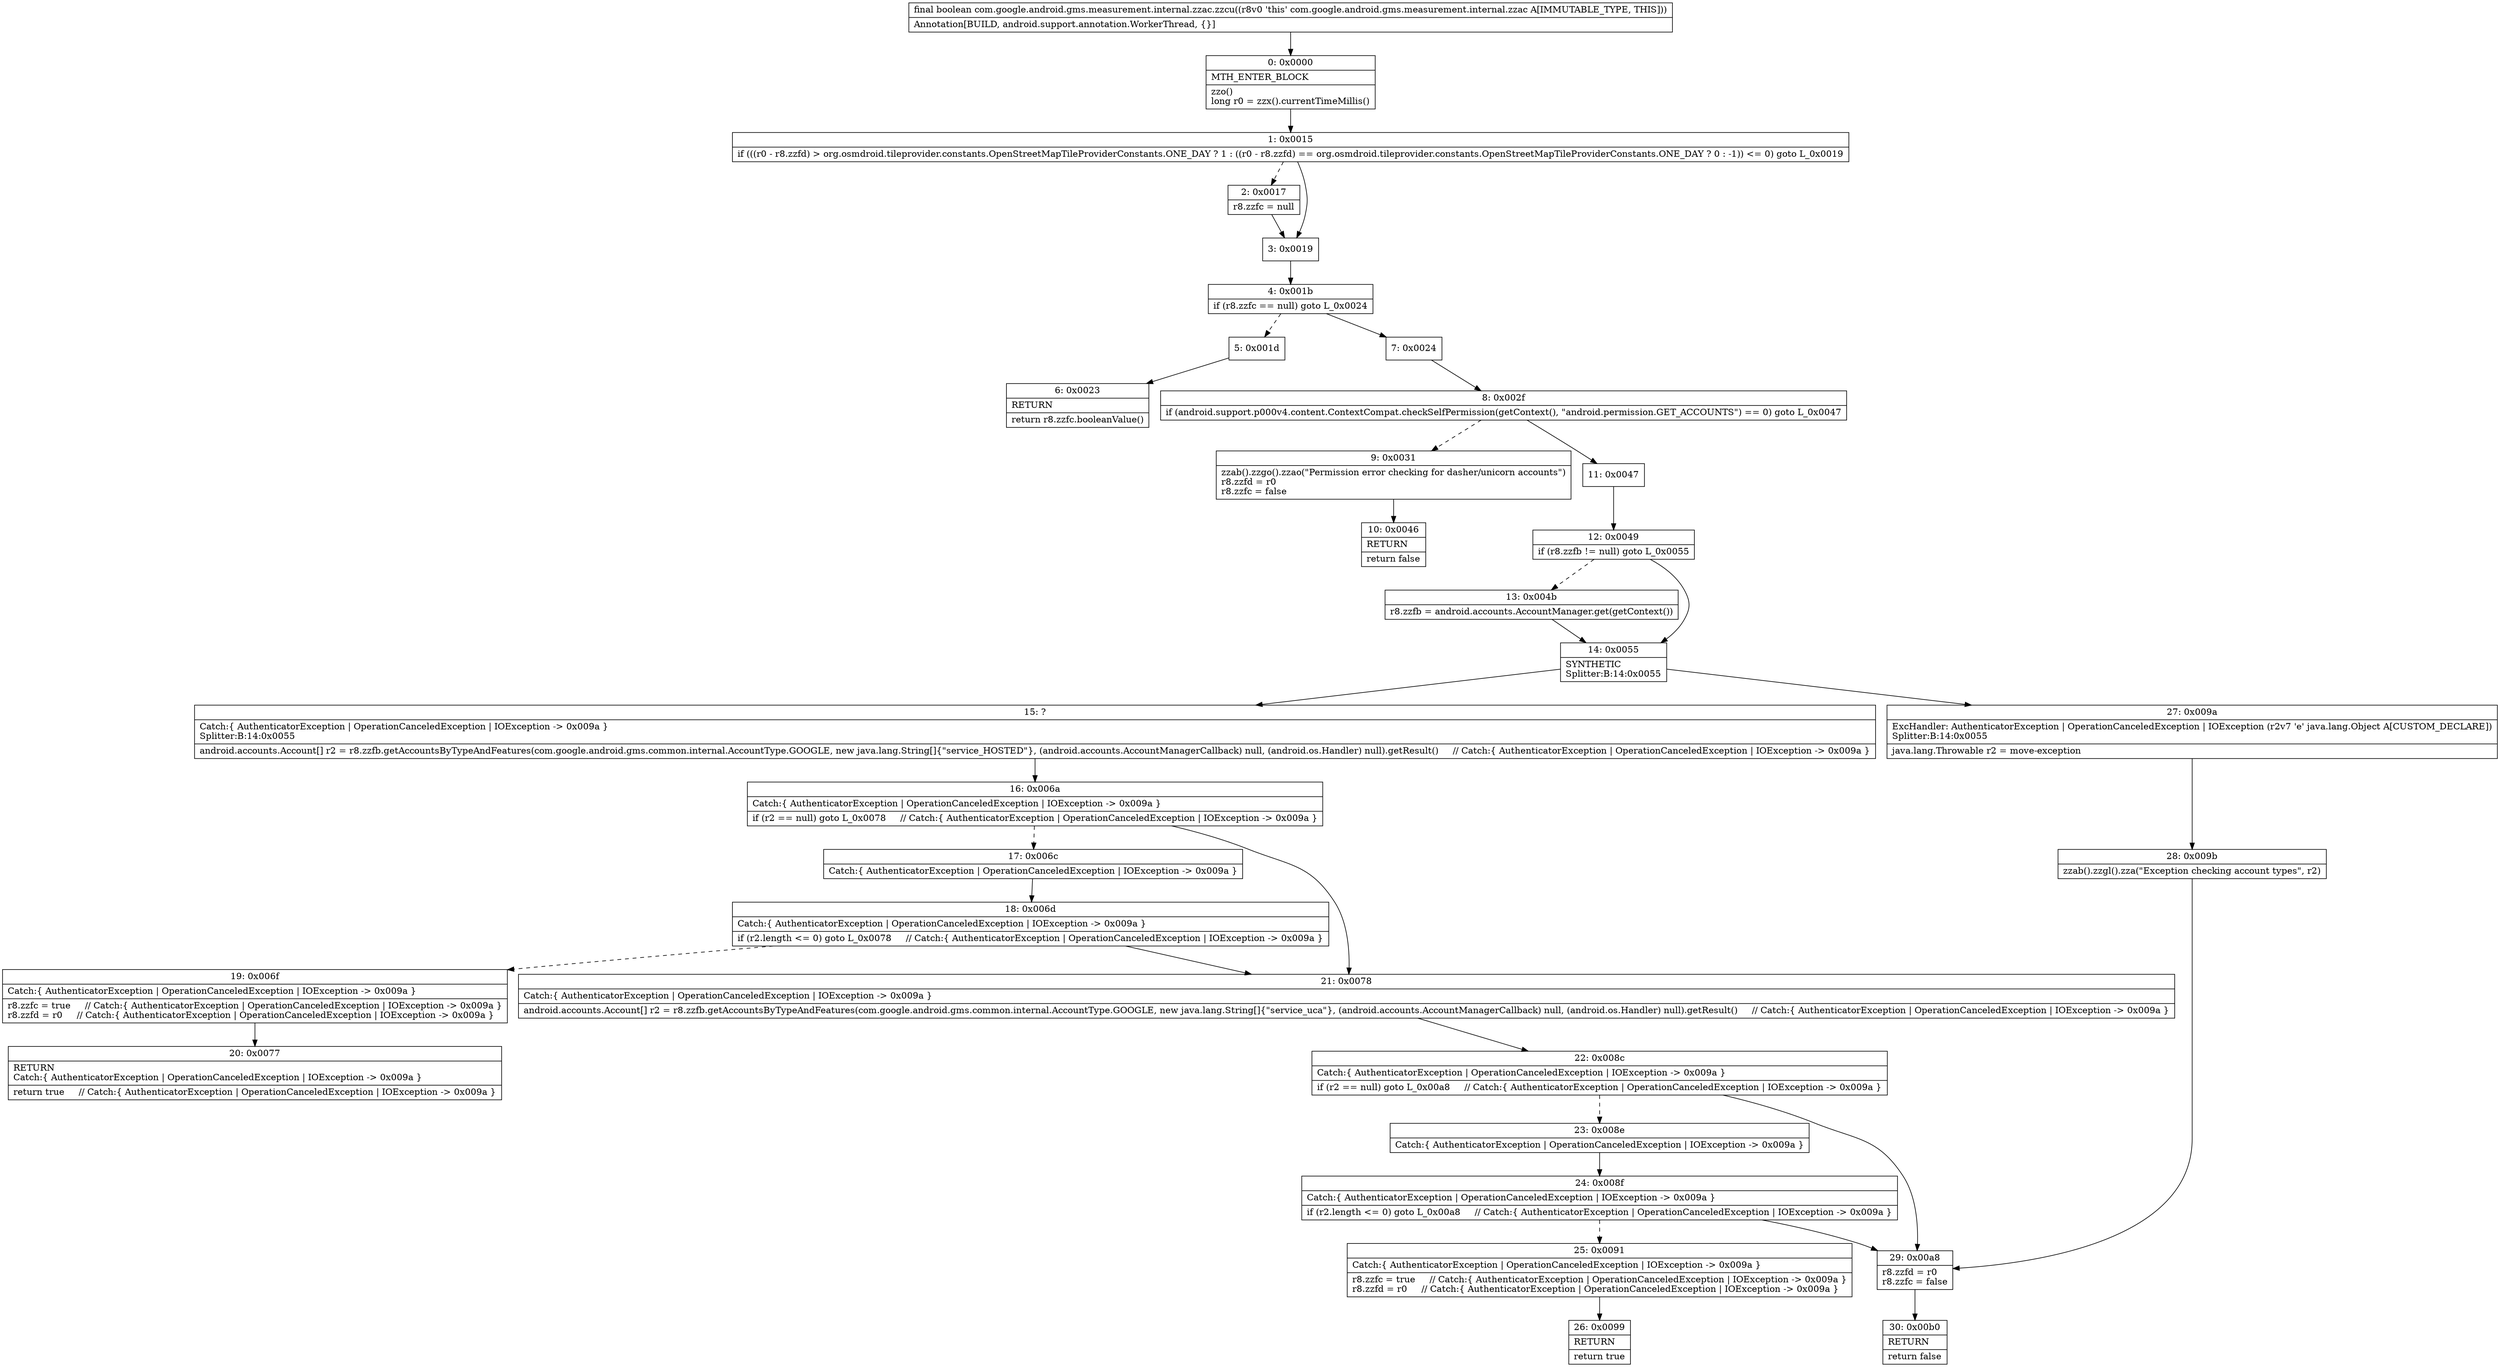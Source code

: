 digraph "CFG forcom.google.android.gms.measurement.internal.zzac.zzcu()Z" {
Node_0 [shape=record,label="{0\:\ 0x0000|MTH_ENTER_BLOCK\l|zzo()\llong r0 = zzx().currentTimeMillis()\l}"];
Node_1 [shape=record,label="{1\:\ 0x0015|if (((r0 \- r8.zzfd) \> org.osmdroid.tileprovider.constants.OpenStreetMapTileProviderConstants.ONE_DAY ? 1 : ((r0 \- r8.zzfd) == org.osmdroid.tileprovider.constants.OpenStreetMapTileProviderConstants.ONE_DAY ? 0 : \-1)) \<= 0) goto L_0x0019\l}"];
Node_2 [shape=record,label="{2\:\ 0x0017|r8.zzfc = null\l}"];
Node_3 [shape=record,label="{3\:\ 0x0019}"];
Node_4 [shape=record,label="{4\:\ 0x001b|if (r8.zzfc == null) goto L_0x0024\l}"];
Node_5 [shape=record,label="{5\:\ 0x001d}"];
Node_6 [shape=record,label="{6\:\ 0x0023|RETURN\l|return r8.zzfc.booleanValue()\l}"];
Node_7 [shape=record,label="{7\:\ 0x0024}"];
Node_8 [shape=record,label="{8\:\ 0x002f|if (android.support.p000v4.content.ContextCompat.checkSelfPermission(getContext(), \"android.permission.GET_ACCOUNTS\") == 0) goto L_0x0047\l}"];
Node_9 [shape=record,label="{9\:\ 0x0031|zzab().zzgo().zzao(\"Permission error checking for dasher\/unicorn accounts\")\lr8.zzfd = r0\lr8.zzfc = false\l}"];
Node_10 [shape=record,label="{10\:\ 0x0046|RETURN\l|return false\l}"];
Node_11 [shape=record,label="{11\:\ 0x0047}"];
Node_12 [shape=record,label="{12\:\ 0x0049|if (r8.zzfb != null) goto L_0x0055\l}"];
Node_13 [shape=record,label="{13\:\ 0x004b|r8.zzfb = android.accounts.AccountManager.get(getContext())\l}"];
Node_14 [shape=record,label="{14\:\ 0x0055|SYNTHETIC\lSplitter:B:14:0x0055\l}"];
Node_15 [shape=record,label="{15\:\ ?|Catch:\{ AuthenticatorException \| OperationCanceledException \| IOException \-\> 0x009a \}\lSplitter:B:14:0x0055\l|android.accounts.Account[] r2 = r8.zzfb.getAccountsByTypeAndFeatures(com.google.android.gms.common.internal.AccountType.GOOGLE, new java.lang.String[]\{\"service_HOSTED\"\}, (android.accounts.AccountManagerCallback) null, (android.os.Handler) null).getResult()     \/\/ Catch:\{ AuthenticatorException \| OperationCanceledException \| IOException \-\> 0x009a \}\l}"];
Node_16 [shape=record,label="{16\:\ 0x006a|Catch:\{ AuthenticatorException \| OperationCanceledException \| IOException \-\> 0x009a \}\l|if (r2 == null) goto L_0x0078     \/\/ Catch:\{ AuthenticatorException \| OperationCanceledException \| IOException \-\> 0x009a \}\l}"];
Node_17 [shape=record,label="{17\:\ 0x006c|Catch:\{ AuthenticatorException \| OperationCanceledException \| IOException \-\> 0x009a \}\l}"];
Node_18 [shape=record,label="{18\:\ 0x006d|Catch:\{ AuthenticatorException \| OperationCanceledException \| IOException \-\> 0x009a \}\l|if (r2.length \<= 0) goto L_0x0078     \/\/ Catch:\{ AuthenticatorException \| OperationCanceledException \| IOException \-\> 0x009a \}\l}"];
Node_19 [shape=record,label="{19\:\ 0x006f|Catch:\{ AuthenticatorException \| OperationCanceledException \| IOException \-\> 0x009a \}\l|r8.zzfc = true     \/\/ Catch:\{ AuthenticatorException \| OperationCanceledException \| IOException \-\> 0x009a \}\lr8.zzfd = r0     \/\/ Catch:\{ AuthenticatorException \| OperationCanceledException \| IOException \-\> 0x009a \}\l}"];
Node_20 [shape=record,label="{20\:\ 0x0077|RETURN\lCatch:\{ AuthenticatorException \| OperationCanceledException \| IOException \-\> 0x009a \}\l|return true     \/\/ Catch:\{ AuthenticatorException \| OperationCanceledException \| IOException \-\> 0x009a \}\l}"];
Node_21 [shape=record,label="{21\:\ 0x0078|Catch:\{ AuthenticatorException \| OperationCanceledException \| IOException \-\> 0x009a \}\l|android.accounts.Account[] r2 = r8.zzfb.getAccountsByTypeAndFeatures(com.google.android.gms.common.internal.AccountType.GOOGLE, new java.lang.String[]\{\"service_uca\"\}, (android.accounts.AccountManagerCallback) null, (android.os.Handler) null).getResult()     \/\/ Catch:\{ AuthenticatorException \| OperationCanceledException \| IOException \-\> 0x009a \}\l}"];
Node_22 [shape=record,label="{22\:\ 0x008c|Catch:\{ AuthenticatorException \| OperationCanceledException \| IOException \-\> 0x009a \}\l|if (r2 == null) goto L_0x00a8     \/\/ Catch:\{ AuthenticatorException \| OperationCanceledException \| IOException \-\> 0x009a \}\l}"];
Node_23 [shape=record,label="{23\:\ 0x008e|Catch:\{ AuthenticatorException \| OperationCanceledException \| IOException \-\> 0x009a \}\l}"];
Node_24 [shape=record,label="{24\:\ 0x008f|Catch:\{ AuthenticatorException \| OperationCanceledException \| IOException \-\> 0x009a \}\l|if (r2.length \<= 0) goto L_0x00a8     \/\/ Catch:\{ AuthenticatorException \| OperationCanceledException \| IOException \-\> 0x009a \}\l}"];
Node_25 [shape=record,label="{25\:\ 0x0091|Catch:\{ AuthenticatorException \| OperationCanceledException \| IOException \-\> 0x009a \}\l|r8.zzfc = true     \/\/ Catch:\{ AuthenticatorException \| OperationCanceledException \| IOException \-\> 0x009a \}\lr8.zzfd = r0     \/\/ Catch:\{ AuthenticatorException \| OperationCanceledException \| IOException \-\> 0x009a \}\l}"];
Node_26 [shape=record,label="{26\:\ 0x0099|RETURN\l|return true\l}"];
Node_27 [shape=record,label="{27\:\ 0x009a|ExcHandler: AuthenticatorException \| OperationCanceledException \| IOException (r2v7 'e' java.lang.Object A[CUSTOM_DECLARE])\lSplitter:B:14:0x0055\l|java.lang.Throwable r2 = move\-exception\l}"];
Node_28 [shape=record,label="{28\:\ 0x009b|zzab().zzgl().zza(\"Exception checking account types\", r2)\l}"];
Node_29 [shape=record,label="{29\:\ 0x00a8|r8.zzfd = r0\lr8.zzfc = false\l}"];
Node_30 [shape=record,label="{30\:\ 0x00b0|RETURN\l|return false\l}"];
MethodNode[shape=record,label="{final boolean com.google.android.gms.measurement.internal.zzac.zzcu((r8v0 'this' com.google.android.gms.measurement.internal.zzac A[IMMUTABLE_TYPE, THIS]))  | Annotation[BUILD, android.support.annotation.WorkerThread, \{\}]\l}"];
MethodNode -> Node_0;
Node_0 -> Node_1;
Node_1 -> Node_2[style=dashed];
Node_1 -> Node_3;
Node_2 -> Node_3;
Node_3 -> Node_4;
Node_4 -> Node_5[style=dashed];
Node_4 -> Node_7;
Node_5 -> Node_6;
Node_7 -> Node_8;
Node_8 -> Node_9[style=dashed];
Node_8 -> Node_11;
Node_9 -> Node_10;
Node_11 -> Node_12;
Node_12 -> Node_13[style=dashed];
Node_12 -> Node_14;
Node_13 -> Node_14;
Node_14 -> Node_15;
Node_14 -> Node_27;
Node_15 -> Node_16;
Node_16 -> Node_17[style=dashed];
Node_16 -> Node_21;
Node_17 -> Node_18;
Node_18 -> Node_19[style=dashed];
Node_18 -> Node_21;
Node_19 -> Node_20;
Node_21 -> Node_22;
Node_22 -> Node_23[style=dashed];
Node_22 -> Node_29;
Node_23 -> Node_24;
Node_24 -> Node_25[style=dashed];
Node_24 -> Node_29;
Node_25 -> Node_26;
Node_27 -> Node_28;
Node_28 -> Node_29;
Node_29 -> Node_30;
}

